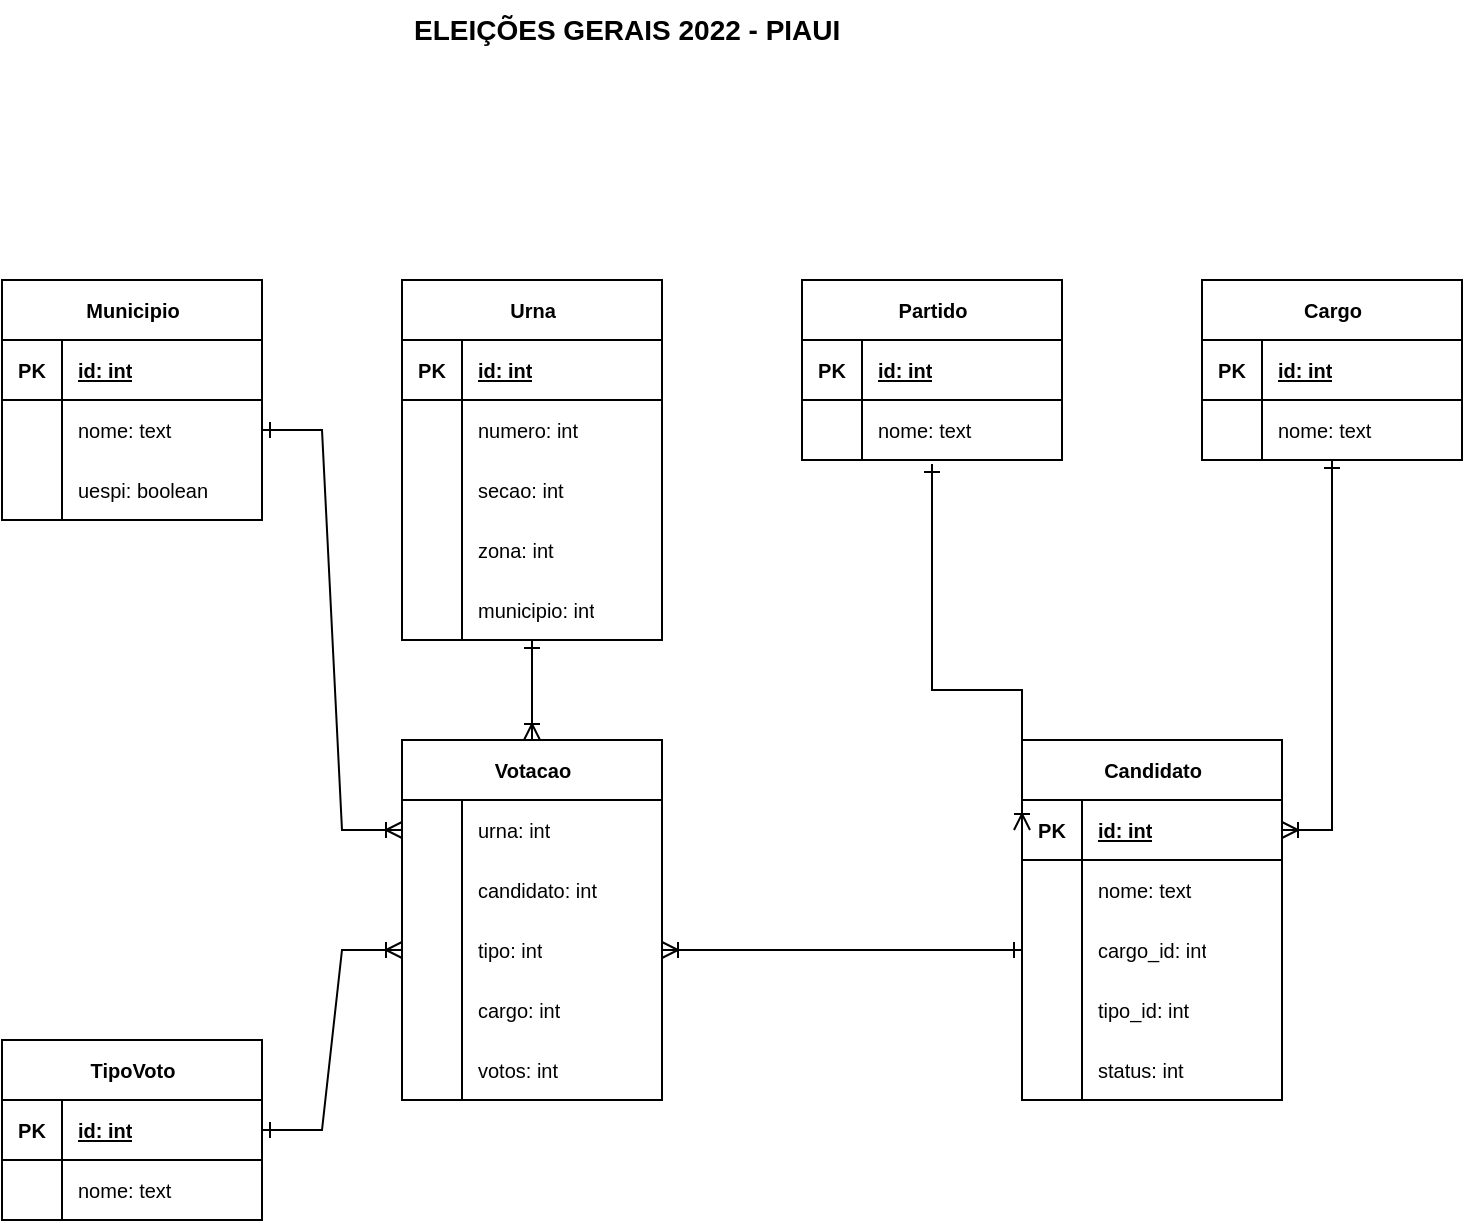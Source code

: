 <mxfile version="27.1.1">
  <diagram id="R2lEEEUBdFMjLlhIrx00" name="Page-1">
    <mxGraphModel dx="815" dy="437" grid="1" gridSize="10" guides="1" tooltips="1" connect="1" arrows="1" fold="1" page="1" pageScale="1" pageWidth="850" pageHeight="1100" math="0" shadow="0" extFonts="Permanent Marker^https://fonts.googleapis.com/css?family=Permanent+Marker">
      <root>
        <mxCell id="0" />
        <mxCell id="1" parent="0" />
        <mxCell id="AQKRHxxv-A2eePBHmz65-8" value="Municipio" style="shape=table;startSize=30;container=1;collapsible=1;childLayout=tableLayout;fixedRows=1;rowLines=0;fontStyle=1;align=center;resizeLast=1;html=1;fontSize=10;" parent="1" vertex="1">
          <mxGeometry x="80" y="200" width="130" height="120" as="geometry" />
        </mxCell>
        <mxCell id="AQKRHxxv-A2eePBHmz65-9" value="" style="shape=tableRow;horizontal=0;startSize=0;swimlaneHead=0;swimlaneBody=0;fillColor=none;collapsible=0;dropTarget=0;points=[[0,0.5],[1,0.5]];portConstraint=eastwest;top=0;left=0;right=0;bottom=1;fontSize=10;" parent="AQKRHxxv-A2eePBHmz65-8" vertex="1">
          <mxGeometry y="30" width="130" height="30" as="geometry" />
        </mxCell>
        <mxCell id="AQKRHxxv-A2eePBHmz65-10" value="PK" style="shape=partialRectangle;connectable=0;fillColor=none;top=0;left=0;bottom=0;right=0;fontStyle=1;overflow=hidden;whiteSpace=wrap;html=1;fontSize=10;" parent="AQKRHxxv-A2eePBHmz65-9" vertex="1">
          <mxGeometry width="30" height="30" as="geometry">
            <mxRectangle width="30" height="30" as="alternateBounds" />
          </mxGeometry>
        </mxCell>
        <mxCell id="AQKRHxxv-A2eePBHmz65-11" value="id: int" style="shape=partialRectangle;connectable=0;fillColor=none;top=0;left=0;bottom=0;right=0;align=left;spacingLeft=6;fontStyle=5;overflow=hidden;whiteSpace=wrap;html=1;fontSize=10;" parent="AQKRHxxv-A2eePBHmz65-9" vertex="1">
          <mxGeometry x="30" width="100" height="30" as="geometry">
            <mxRectangle width="100" height="30" as="alternateBounds" />
          </mxGeometry>
        </mxCell>
        <mxCell id="AQKRHxxv-A2eePBHmz65-12" value="" style="shape=tableRow;horizontal=0;startSize=0;swimlaneHead=0;swimlaneBody=0;fillColor=none;collapsible=0;dropTarget=0;points=[[0,0.5],[1,0.5]];portConstraint=eastwest;top=0;left=0;right=0;bottom=0;fontSize=10;" parent="AQKRHxxv-A2eePBHmz65-8" vertex="1">
          <mxGeometry y="60" width="130" height="30" as="geometry" />
        </mxCell>
        <mxCell id="AQKRHxxv-A2eePBHmz65-13" value="" style="shape=partialRectangle;connectable=0;fillColor=none;top=0;left=0;bottom=0;right=0;editable=1;overflow=hidden;whiteSpace=wrap;html=1;fontSize=10;" parent="AQKRHxxv-A2eePBHmz65-12" vertex="1">
          <mxGeometry width="30" height="30" as="geometry">
            <mxRectangle width="30" height="30" as="alternateBounds" />
          </mxGeometry>
        </mxCell>
        <mxCell id="AQKRHxxv-A2eePBHmz65-14" value="nome: text" style="shape=partialRectangle;connectable=0;fillColor=none;top=0;left=0;bottom=0;right=0;align=left;spacingLeft=6;overflow=hidden;whiteSpace=wrap;html=1;fontSize=10;" parent="AQKRHxxv-A2eePBHmz65-12" vertex="1">
          <mxGeometry x="30" width="100" height="30" as="geometry">
            <mxRectangle width="100" height="30" as="alternateBounds" />
          </mxGeometry>
        </mxCell>
        <mxCell id="AQKRHxxv-A2eePBHmz65-15" value="" style="shape=tableRow;horizontal=0;startSize=0;swimlaneHead=0;swimlaneBody=0;fillColor=none;collapsible=0;dropTarget=0;points=[[0,0.5],[1,0.5]];portConstraint=eastwest;top=0;left=0;right=0;bottom=0;fontSize=10;" parent="AQKRHxxv-A2eePBHmz65-8" vertex="1">
          <mxGeometry y="90" width="130" height="30" as="geometry" />
        </mxCell>
        <mxCell id="AQKRHxxv-A2eePBHmz65-16" value="" style="shape=partialRectangle;connectable=0;fillColor=none;top=0;left=0;bottom=0;right=0;editable=1;overflow=hidden;whiteSpace=wrap;html=1;fontSize=10;" parent="AQKRHxxv-A2eePBHmz65-15" vertex="1">
          <mxGeometry width="30" height="30" as="geometry">
            <mxRectangle width="30" height="30" as="alternateBounds" />
          </mxGeometry>
        </mxCell>
        <mxCell id="AQKRHxxv-A2eePBHmz65-17" value="uespi: boolean" style="shape=partialRectangle;connectable=0;fillColor=none;top=0;left=0;bottom=0;right=0;align=left;spacingLeft=6;overflow=hidden;whiteSpace=wrap;html=1;fontSize=10;" parent="AQKRHxxv-A2eePBHmz65-15" vertex="1">
          <mxGeometry x="30" width="100" height="30" as="geometry">
            <mxRectangle width="100" height="30" as="alternateBounds" />
          </mxGeometry>
        </mxCell>
        <mxCell id="AQKRHxxv-A2eePBHmz65-21" value="Partido" style="shape=table;startSize=30;container=1;collapsible=1;childLayout=tableLayout;fixedRows=1;rowLines=0;fontStyle=1;align=center;resizeLast=1;html=1;fontSize=10;" parent="1" vertex="1">
          <mxGeometry x="480" y="200" width="130" height="90" as="geometry" />
        </mxCell>
        <mxCell id="AQKRHxxv-A2eePBHmz65-22" value="" style="shape=tableRow;horizontal=0;startSize=0;swimlaneHead=0;swimlaneBody=0;fillColor=none;collapsible=0;dropTarget=0;points=[[0,0.5],[1,0.5]];portConstraint=eastwest;top=0;left=0;right=0;bottom=1;fontSize=10;" parent="AQKRHxxv-A2eePBHmz65-21" vertex="1">
          <mxGeometry y="30" width="130" height="30" as="geometry" />
        </mxCell>
        <mxCell id="AQKRHxxv-A2eePBHmz65-23" value="PK" style="shape=partialRectangle;connectable=0;fillColor=none;top=0;left=0;bottom=0;right=0;fontStyle=1;overflow=hidden;whiteSpace=wrap;html=1;fontSize=10;" parent="AQKRHxxv-A2eePBHmz65-22" vertex="1">
          <mxGeometry width="30" height="30" as="geometry">
            <mxRectangle width="30" height="30" as="alternateBounds" />
          </mxGeometry>
        </mxCell>
        <mxCell id="AQKRHxxv-A2eePBHmz65-24" value="id: int" style="shape=partialRectangle;connectable=0;fillColor=none;top=0;left=0;bottom=0;right=0;align=left;spacingLeft=6;fontStyle=5;overflow=hidden;whiteSpace=wrap;html=1;fontSize=10;" parent="AQKRHxxv-A2eePBHmz65-22" vertex="1">
          <mxGeometry x="30" width="100" height="30" as="geometry">
            <mxRectangle width="100" height="30" as="alternateBounds" />
          </mxGeometry>
        </mxCell>
        <mxCell id="AQKRHxxv-A2eePBHmz65-25" value="" style="shape=tableRow;horizontal=0;startSize=0;swimlaneHead=0;swimlaneBody=0;fillColor=none;collapsible=0;dropTarget=0;points=[[0,0.5],[1,0.5]];portConstraint=eastwest;top=0;left=0;right=0;bottom=0;fontSize=10;" parent="AQKRHxxv-A2eePBHmz65-21" vertex="1">
          <mxGeometry y="60" width="130" height="30" as="geometry" />
        </mxCell>
        <mxCell id="AQKRHxxv-A2eePBHmz65-26" value="" style="shape=partialRectangle;connectable=0;fillColor=none;top=0;left=0;bottom=0;right=0;editable=1;overflow=hidden;whiteSpace=wrap;html=1;fontSize=10;" parent="AQKRHxxv-A2eePBHmz65-25" vertex="1">
          <mxGeometry width="30" height="30" as="geometry">
            <mxRectangle width="30" height="30" as="alternateBounds" />
          </mxGeometry>
        </mxCell>
        <mxCell id="AQKRHxxv-A2eePBHmz65-27" value="nome: text" style="shape=partialRectangle;connectable=0;fillColor=none;top=0;left=0;bottom=0;right=0;align=left;spacingLeft=6;overflow=hidden;whiteSpace=wrap;html=1;fontSize=10;" parent="AQKRHxxv-A2eePBHmz65-25" vertex="1">
          <mxGeometry x="30" width="100" height="30" as="geometry">
            <mxRectangle width="100" height="30" as="alternateBounds" />
          </mxGeometry>
        </mxCell>
        <mxCell id="AQKRHxxv-A2eePBHmz65-93" style="edgeStyle=orthogonalEdgeStyle;rounded=0;orthogonalLoop=1;jettySize=auto;html=1;startArrow=ERone;startFill=0;endArrow=ERoneToMany;endFill=0;entryX=1;entryY=0.5;entryDx=0;entryDy=0;" parent="1" source="AQKRHxxv-A2eePBHmz65-31" target="AQKRHxxv-A2eePBHmz65-46" edge="1">
          <mxGeometry relative="1" as="geometry" />
        </mxCell>
        <mxCell id="AQKRHxxv-A2eePBHmz65-31" value="Cargo" style="shape=table;startSize=30;container=1;collapsible=1;childLayout=tableLayout;fixedRows=1;rowLines=0;fontStyle=1;align=center;resizeLast=1;html=1;fontSize=10;" parent="1" vertex="1">
          <mxGeometry x="680" y="200" width="130" height="90" as="geometry" />
        </mxCell>
        <mxCell id="AQKRHxxv-A2eePBHmz65-32" value="" style="shape=tableRow;horizontal=0;startSize=0;swimlaneHead=0;swimlaneBody=0;fillColor=none;collapsible=0;dropTarget=0;points=[[0,0.5],[1,0.5]];portConstraint=eastwest;top=0;left=0;right=0;bottom=1;fontSize=10;" parent="AQKRHxxv-A2eePBHmz65-31" vertex="1">
          <mxGeometry y="30" width="130" height="30" as="geometry" />
        </mxCell>
        <mxCell id="AQKRHxxv-A2eePBHmz65-33" value="PK" style="shape=partialRectangle;connectable=0;fillColor=none;top=0;left=0;bottom=0;right=0;fontStyle=1;overflow=hidden;whiteSpace=wrap;html=1;fontSize=10;" parent="AQKRHxxv-A2eePBHmz65-32" vertex="1">
          <mxGeometry width="30" height="30" as="geometry">
            <mxRectangle width="30" height="30" as="alternateBounds" />
          </mxGeometry>
        </mxCell>
        <mxCell id="AQKRHxxv-A2eePBHmz65-34" value="id: int" style="shape=partialRectangle;connectable=0;fillColor=none;top=0;left=0;bottom=0;right=0;align=left;spacingLeft=6;fontStyle=5;overflow=hidden;whiteSpace=wrap;html=1;fontSize=10;" parent="AQKRHxxv-A2eePBHmz65-32" vertex="1">
          <mxGeometry x="30" width="100" height="30" as="geometry">
            <mxRectangle width="100" height="30" as="alternateBounds" />
          </mxGeometry>
        </mxCell>
        <mxCell id="AQKRHxxv-A2eePBHmz65-35" value="" style="shape=tableRow;horizontal=0;startSize=0;swimlaneHead=0;swimlaneBody=0;fillColor=none;collapsible=0;dropTarget=0;points=[[0,0.5],[1,0.5]];portConstraint=eastwest;top=0;left=0;right=0;bottom=0;fontSize=10;" parent="AQKRHxxv-A2eePBHmz65-31" vertex="1">
          <mxGeometry y="60" width="130" height="30" as="geometry" />
        </mxCell>
        <mxCell id="AQKRHxxv-A2eePBHmz65-36" value="" style="shape=partialRectangle;connectable=0;fillColor=none;top=0;left=0;bottom=0;right=0;editable=1;overflow=hidden;whiteSpace=wrap;html=1;fontSize=10;" parent="AQKRHxxv-A2eePBHmz65-35" vertex="1">
          <mxGeometry width="30" height="30" as="geometry">
            <mxRectangle width="30" height="30" as="alternateBounds" />
          </mxGeometry>
        </mxCell>
        <mxCell id="AQKRHxxv-A2eePBHmz65-37" value="nome: text" style="shape=partialRectangle;connectable=0;fillColor=none;top=0;left=0;bottom=0;right=0;align=left;spacingLeft=6;overflow=hidden;whiteSpace=wrap;html=1;fontSize=10;" parent="AQKRHxxv-A2eePBHmz65-35" vertex="1">
          <mxGeometry x="30" width="100" height="30" as="geometry">
            <mxRectangle width="100" height="30" as="alternateBounds" />
          </mxGeometry>
        </mxCell>
        <mxCell id="AQKRHxxv-A2eePBHmz65-38" value="TipoVoto" style="shape=table;startSize=30;container=1;collapsible=1;childLayout=tableLayout;fixedRows=1;rowLines=0;fontStyle=1;align=center;resizeLast=1;html=1;fontSize=10;" parent="1" vertex="1">
          <mxGeometry x="80" y="580" width="130" height="90" as="geometry" />
        </mxCell>
        <mxCell id="AQKRHxxv-A2eePBHmz65-39" value="" style="shape=tableRow;horizontal=0;startSize=0;swimlaneHead=0;swimlaneBody=0;fillColor=none;collapsible=0;dropTarget=0;points=[[0,0.5],[1,0.5]];portConstraint=eastwest;top=0;left=0;right=0;bottom=1;fontSize=10;" parent="AQKRHxxv-A2eePBHmz65-38" vertex="1">
          <mxGeometry y="30" width="130" height="30" as="geometry" />
        </mxCell>
        <mxCell id="AQKRHxxv-A2eePBHmz65-40" value="PK" style="shape=partialRectangle;connectable=0;fillColor=none;top=0;left=0;bottom=0;right=0;fontStyle=1;overflow=hidden;whiteSpace=wrap;html=1;fontSize=10;" parent="AQKRHxxv-A2eePBHmz65-39" vertex="1">
          <mxGeometry width="30" height="30" as="geometry">
            <mxRectangle width="30" height="30" as="alternateBounds" />
          </mxGeometry>
        </mxCell>
        <mxCell id="AQKRHxxv-A2eePBHmz65-41" value="id: int" style="shape=partialRectangle;connectable=0;fillColor=none;top=0;left=0;bottom=0;right=0;align=left;spacingLeft=6;fontStyle=5;overflow=hidden;whiteSpace=wrap;html=1;fontSize=10;" parent="AQKRHxxv-A2eePBHmz65-39" vertex="1">
          <mxGeometry x="30" width="100" height="30" as="geometry">
            <mxRectangle width="100" height="30" as="alternateBounds" />
          </mxGeometry>
        </mxCell>
        <mxCell id="AQKRHxxv-A2eePBHmz65-42" value="" style="shape=tableRow;horizontal=0;startSize=0;swimlaneHead=0;swimlaneBody=0;fillColor=none;collapsible=0;dropTarget=0;points=[[0,0.5],[1,0.5]];portConstraint=eastwest;top=0;left=0;right=0;bottom=0;fontSize=10;" parent="AQKRHxxv-A2eePBHmz65-38" vertex="1">
          <mxGeometry y="60" width="130" height="30" as="geometry" />
        </mxCell>
        <mxCell id="AQKRHxxv-A2eePBHmz65-43" value="" style="shape=partialRectangle;connectable=0;fillColor=none;top=0;left=0;bottom=0;right=0;editable=1;overflow=hidden;whiteSpace=wrap;html=1;fontSize=10;" parent="AQKRHxxv-A2eePBHmz65-42" vertex="1">
          <mxGeometry width="30" height="30" as="geometry">
            <mxRectangle width="30" height="30" as="alternateBounds" />
          </mxGeometry>
        </mxCell>
        <mxCell id="AQKRHxxv-A2eePBHmz65-44" value="nome: text" style="shape=partialRectangle;connectable=0;fillColor=none;top=0;left=0;bottom=0;right=0;align=left;spacingLeft=6;overflow=hidden;whiteSpace=wrap;html=1;fontSize=10;" parent="AQKRHxxv-A2eePBHmz65-42" vertex="1">
          <mxGeometry x="30" width="100" height="30" as="geometry">
            <mxRectangle width="100" height="30" as="alternateBounds" />
          </mxGeometry>
        </mxCell>
        <mxCell id="AQKRHxxv-A2eePBHmz65-45" value="Candidato" style="shape=table;startSize=30;container=1;collapsible=1;childLayout=tableLayout;fixedRows=1;rowLines=0;fontStyle=1;align=center;resizeLast=1;html=1;fontSize=10;" parent="1" vertex="1">
          <mxGeometry x="590" y="430" width="130" height="180" as="geometry" />
        </mxCell>
        <mxCell id="AQKRHxxv-A2eePBHmz65-46" value="" style="shape=tableRow;horizontal=0;startSize=0;swimlaneHead=0;swimlaneBody=0;fillColor=none;collapsible=0;dropTarget=0;points=[[0,0.5],[1,0.5]];portConstraint=eastwest;top=0;left=0;right=0;bottom=1;fontSize=10;" parent="AQKRHxxv-A2eePBHmz65-45" vertex="1">
          <mxGeometry y="30" width="130" height="30" as="geometry" />
        </mxCell>
        <mxCell id="AQKRHxxv-A2eePBHmz65-47" value="PK" style="shape=partialRectangle;connectable=0;fillColor=none;top=0;left=0;bottom=0;right=0;fontStyle=1;overflow=hidden;whiteSpace=wrap;html=1;fontSize=10;" parent="AQKRHxxv-A2eePBHmz65-46" vertex="1">
          <mxGeometry width="30" height="30" as="geometry">
            <mxRectangle width="30" height="30" as="alternateBounds" />
          </mxGeometry>
        </mxCell>
        <mxCell id="AQKRHxxv-A2eePBHmz65-48" value="id: int" style="shape=partialRectangle;connectable=0;fillColor=none;top=0;left=0;bottom=0;right=0;align=left;spacingLeft=6;fontStyle=5;overflow=hidden;whiteSpace=wrap;html=1;fontSize=10;" parent="AQKRHxxv-A2eePBHmz65-46" vertex="1">
          <mxGeometry x="30" width="100" height="30" as="geometry">
            <mxRectangle width="100" height="30" as="alternateBounds" />
          </mxGeometry>
        </mxCell>
        <mxCell id="AQKRHxxv-A2eePBHmz65-49" value="" style="shape=tableRow;horizontal=0;startSize=0;swimlaneHead=0;swimlaneBody=0;fillColor=none;collapsible=0;dropTarget=0;points=[[0,0.5],[1,0.5]];portConstraint=eastwest;top=0;left=0;right=0;bottom=0;fontSize=10;" parent="AQKRHxxv-A2eePBHmz65-45" vertex="1">
          <mxGeometry y="60" width="130" height="30" as="geometry" />
        </mxCell>
        <mxCell id="AQKRHxxv-A2eePBHmz65-50" value="" style="shape=partialRectangle;connectable=0;fillColor=none;top=0;left=0;bottom=0;right=0;editable=1;overflow=hidden;whiteSpace=wrap;html=1;fontSize=10;" parent="AQKRHxxv-A2eePBHmz65-49" vertex="1">
          <mxGeometry width="30" height="30" as="geometry">
            <mxRectangle width="30" height="30" as="alternateBounds" />
          </mxGeometry>
        </mxCell>
        <mxCell id="AQKRHxxv-A2eePBHmz65-51" value="nome: text" style="shape=partialRectangle;connectable=0;fillColor=none;top=0;left=0;bottom=0;right=0;align=left;spacingLeft=6;overflow=hidden;whiteSpace=wrap;html=1;fontSize=10;" parent="AQKRHxxv-A2eePBHmz65-49" vertex="1">
          <mxGeometry x="30" width="100" height="30" as="geometry">
            <mxRectangle width="100" height="30" as="alternateBounds" />
          </mxGeometry>
        </mxCell>
        <mxCell id="AQKRHxxv-A2eePBHmz65-52" value="" style="shape=tableRow;horizontal=0;startSize=0;swimlaneHead=0;swimlaneBody=0;fillColor=none;collapsible=0;dropTarget=0;points=[[0,0.5],[1,0.5]];portConstraint=eastwest;top=0;left=0;right=0;bottom=0;fontSize=10;" parent="AQKRHxxv-A2eePBHmz65-45" vertex="1">
          <mxGeometry y="90" width="130" height="30" as="geometry" />
        </mxCell>
        <mxCell id="AQKRHxxv-A2eePBHmz65-53" value="" style="shape=partialRectangle;connectable=0;fillColor=none;top=0;left=0;bottom=0;right=0;editable=1;overflow=hidden;whiteSpace=wrap;html=1;fontSize=10;" parent="AQKRHxxv-A2eePBHmz65-52" vertex="1">
          <mxGeometry width="30" height="30" as="geometry">
            <mxRectangle width="30" height="30" as="alternateBounds" />
          </mxGeometry>
        </mxCell>
        <mxCell id="AQKRHxxv-A2eePBHmz65-54" value="cargo_id: int" style="shape=partialRectangle;connectable=0;fillColor=none;top=0;left=0;bottom=0;right=0;align=left;spacingLeft=6;overflow=hidden;whiteSpace=wrap;html=1;fontSize=10;" parent="AQKRHxxv-A2eePBHmz65-52" vertex="1">
          <mxGeometry x="30" width="100" height="30" as="geometry">
            <mxRectangle width="100" height="30" as="alternateBounds" />
          </mxGeometry>
        </mxCell>
        <mxCell id="AQKRHxxv-A2eePBHmz65-55" value="" style="shape=tableRow;horizontal=0;startSize=0;swimlaneHead=0;swimlaneBody=0;fillColor=none;collapsible=0;dropTarget=0;points=[[0,0.5],[1,0.5]];portConstraint=eastwest;top=0;left=0;right=0;bottom=0;fontSize=10;" parent="AQKRHxxv-A2eePBHmz65-45" vertex="1">
          <mxGeometry y="120" width="130" height="30" as="geometry" />
        </mxCell>
        <mxCell id="AQKRHxxv-A2eePBHmz65-56" value="" style="shape=partialRectangle;connectable=0;fillColor=none;top=0;left=0;bottom=0;right=0;editable=1;overflow=hidden;whiteSpace=wrap;html=1;fontSize=10;" parent="AQKRHxxv-A2eePBHmz65-55" vertex="1">
          <mxGeometry width="30" height="30" as="geometry">
            <mxRectangle width="30" height="30" as="alternateBounds" />
          </mxGeometry>
        </mxCell>
        <mxCell id="AQKRHxxv-A2eePBHmz65-57" value="tipo_id: int" style="shape=partialRectangle;connectable=0;fillColor=none;top=0;left=0;bottom=0;right=0;align=left;spacingLeft=6;overflow=hidden;whiteSpace=wrap;html=1;fontSize=10;" parent="AQKRHxxv-A2eePBHmz65-55" vertex="1">
          <mxGeometry x="30" width="100" height="30" as="geometry">
            <mxRectangle width="100" height="30" as="alternateBounds" />
          </mxGeometry>
        </mxCell>
        <mxCell id="AQKRHxxv-A2eePBHmz65-58" value="" style="shape=tableRow;horizontal=0;startSize=0;swimlaneHead=0;swimlaneBody=0;fillColor=none;collapsible=0;dropTarget=0;points=[[0,0.5],[1,0.5]];portConstraint=eastwest;top=0;left=0;right=0;bottom=0;fontSize=10;" parent="AQKRHxxv-A2eePBHmz65-45" vertex="1">
          <mxGeometry y="150" width="130" height="30" as="geometry" />
        </mxCell>
        <mxCell id="AQKRHxxv-A2eePBHmz65-59" value="" style="shape=partialRectangle;connectable=0;fillColor=none;top=0;left=0;bottom=0;right=0;editable=1;overflow=hidden;whiteSpace=wrap;html=1;fontSize=10;" parent="AQKRHxxv-A2eePBHmz65-58" vertex="1">
          <mxGeometry width="30" height="30" as="geometry">
            <mxRectangle width="30" height="30" as="alternateBounds" />
          </mxGeometry>
        </mxCell>
        <mxCell id="AQKRHxxv-A2eePBHmz65-60" value="status: int" style="shape=partialRectangle;connectable=0;fillColor=none;top=0;left=0;bottom=0;right=0;align=left;spacingLeft=6;overflow=hidden;whiteSpace=wrap;html=1;fontSize=10;" parent="AQKRHxxv-A2eePBHmz65-58" vertex="1">
          <mxGeometry x="30" width="100" height="30" as="geometry">
            <mxRectangle width="100" height="30" as="alternateBounds" />
          </mxGeometry>
        </mxCell>
        <mxCell id="AQKRHxxv-A2eePBHmz65-61" value="Votacao" style="shape=table;startSize=30;container=1;collapsible=1;childLayout=tableLayout;fixedRows=1;rowLines=0;fontStyle=1;align=center;resizeLast=1;html=1;fontSize=10;" parent="1" vertex="1">
          <mxGeometry x="280" y="430" width="130" height="180" as="geometry" />
        </mxCell>
        <mxCell id="AQKRHxxv-A2eePBHmz65-74" value="" style="shape=tableRow;horizontal=0;startSize=0;swimlaneHead=0;swimlaneBody=0;fillColor=none;collapsible=0;dropTarget=0;points=[[0,0.5],[1,0.5]];portConstraint=eastwest;top=0;left=0;right=0;bottom=0;fontSize=10;" parent="AQKRHxxv-A2eePBHmz65-61" vertex="1">
          <mxGeometry y="30" width="130" height="30" as="geometry" />
        </mxCell>
        <mxCell id="AQKRHxxv-A2eePBHmz65-75" value="" style="shape=partialRectangle;connectable=0;fillColor=none;top=0;left=0;bottom=0;right=0;editable=1;overflow=hidden;whiteSpace=wrap;html=1;fontSize=10;" parent="AQKRHxxv-A2eePBHmz65-74" vertex="1">
          <mxGeometry width="30" height="30" as="geometry">
            <mxRectangle width="30" height="30" as="alternateBounds" />
          </mxGeometry>
        </mxCell>
        <mxCell id="AQKRHxxv-A2eePBHmz65-76" value="urna: int" style="shape=partialRectangle;connectable=0;fillColor=none;top=0;left=0;bottom=0;right=0;align=left;spacingLeft=6;overflow=hidden;whiteSpace=wrap;html=1;fontSize=10;" parent="AQKRHxxv-A2eePBHmz65-74" vertex="1">
          <mxGeometry x="30" width="100" height="30" as="geometry">
            <mxRectangle width="100" height="30" as="alternateBounds" />
          </mxGeometry>
        </mxCell>
        <mxCell id="AQKRHxxv-A2eePBHmz65-77" value="" style="shape=tableRow;horizontal=0;startSize=0;swimlaneHead=0;swimlaneBody=0;fillColor=none;collapsible=0;dropTarget=0;points=[[0,0.5],[1,0.5]];portConstraint=eastwest;top=0;left=0;right=0;bottom=0;fontSize=10;" parent="AQKRHxxv-A2eePBHmz65-61" vertex="1">
          <mxGeometry y="60" width="130" height="30" as="geometry" />
        </mxCell>
        <mxCell id="AQKRHxxv-A2eePBHmz65-78" value="" style="shape=partialRectangle;connectable=0;fillColor=none;top=0;left=0;bottom=0;right=0;editable=1;overflow=hidden;whiteSpace=wrap;html=1;fontSize=10;" parent="AQKRHxxv-A2eePBHmz65-77" vertex="1">
          <mxGeometry width="30" height="30" as="geometry">
            <mxRectangle width="30" height="30" as="alternateBounds" />
          </mxGeometry>
        </mxCell>
        <mxCell id="AQKRHxxv-A2eePBHmz65-79" value="candidato: int" style="shape=partialRectangle;connectable=0;fillColor=none;top=0;left=0;bottom=0;right=0;align=left;spacingLeft=6;overflow=hidden;whiteSpace=wrap;html=1;fontSize=10;" parent="AQKRHxxv-A2eePBHmz65-77" vertex="1">
          <mxGeometry x="30" width="100" height="30" as="geometry">
            <mxRectangle width="100" height="30" as="alternateBounds" />
          </mxGeometry>
        </mxCell>
        <mxCell id="AQKRHxxv-A2eePBHmz65-80" value="" style="shape=tableRow;horizontal=0;startSize=0;swimlaneHead=0;swimlaneBody=0;fillColor=none;collapsible=0;dropTarget=0;points=[[0,0.5],[1,0.5]];portConstraint=eastwest;top=0;left=0;right=0;bottom=0;fontSize=10;" parent="AQKRHxxv-A2eePBHmz65-61" vertex="1">
          <mxGeometry y="90" width="130" height="30" as="geometry" />
        </mxCell>
        <mxCell id="AQKRHxxv-A2eePBHmz65-81" value="" style="shape=partialRectangle;connectable=0;fillColor=none;top=0;left=0;bottom=0;right=0;editable=1;overflow=hidden;whiteSpace=wrap;html=1;fontSize=10;" parent="AQKRHxxv-A2eePBHmz65-80" vertex="1">
          <mxGeometry width="30" height="30" as="geometry">
            <mxRectangle width="30" height="30" as="alternateBounds" />
          </mxGeometry>
        </mxCell>
        <mxCell id="AQKRHxxv-A2eePBHmz65-82" value="tipo: int" style="shape=partialRectangle;connectable=0;fillColor=none;top=0;left=0;bottom=0;right=0;align=left;spacingLeft=6;overflow=hidden;whiteSpace=wrap;html=1;fontSize=10;" parent="AQKRHxxv-A2eePBHmz65-80" vertex="1">
          <mxGeometry x="30" width="100" height="30" as="geometry">
            <mxRectangle width="100" height="30" as="alternateBounds" />
          </mxGeometry>
        </mxCell>
        <mxCell id="AQKRHxxv-A2eePBHmz65-83" value="" style="shape=tableRow;horizontal=0;startSize=0;swimlaneHead=0;swimlaneBody=0;fillColor=none;collapsible=0;dropTarget=0;points=[[0,0.5],[1,0.5]];portConstraint=eastwest;top=0;left=0;right=0;bottom=0;fontSize=10;" parent="AQKRHxxv-A2eePBHmz65-61" vertex="1">
          <mxGeometry y="120" width="130" height="30" as="geometry" />
        </mxCell>
        <mxCell id="AQKRHxxv-A2eePBHmz65-84" value="" style="shape=partialRectangle;connectable=0;fillColor=none;top=0;left=0;bottom=0;right=0;editable=1;overflow=hidden;whiteSpace=wrap;html=1;fontSize=10;" parent="AQKRHxxv-A2eePBHmz65-83" vertex="1">
          <mxGeometry width="30" height="30" as="geometry">
            <mxRectangle width="30" height="30" as="alternateBounds" />
          </mxGeometry>
        </mxCell>
        <mxCell id="AQKRHxxv-A2eePBHmz65-85" value="cargo: int" style="shape=partialRectangle;connectable=0;fillColor=none;top=0;left=0;bottom=0;right=0;align=left;spacingLeft=6;overflow=hidden;whiteSpace=wrap;html=1;fontSize=10;" parent="AQKRHxxv-A2eePBHmz65-83" vertex="1">
          <mxGeometry x="30" width="100" height="30" as="geometry">
            <mxRectangle width="100" height="30" as="alternateBounds" />
          </mxGeometry>
        </mxCell>
        <mxCell id="AQKRHxxv-A2eePBHmz65-86" value="" style="shape=tableRow;horizontal=0;startSize=0;swimlaneHead=0;swimlaneBody=0;fillColor=none;collapsible=0;dropTarget=0;points=[[0,0.5],[1,0.5]];portConstraint=eastwest;top=0;left=0;right=0;bottom=0;fontSize=10;" parent="AQKRHxxv-A2eePBHmz65-61" vertex="1">
          <mxGeometry y="150" width="130" height="30" as="geometry" />
        </mxCell>
        <mxCell id="AQKRHxxv-A2eePBHmz65-87" value="" style="shape=partialRectangle;connectable=0;fillColor=none;top=0;left=0;bottom=0;right=0;editable=1;overflow=hidden;whiteSpace=wrap;html=1;fontSize=10;" parent="AQKRHxxv-A2eePBHmz65-86" vertex="1">
          <mxGeometry width="30" height="30" as="geometry">
            <mxRectangle width="30" height="30" as="alternateBounds" />
          </mxGeometry>
        </mxCell>
        <mxCell id="AQKRHxxv-A2eePBHmz65-88" value="votos: int" style="shape=partialRectangle;connectable=0;fillColor=none;top=0;left=0;bottom=0;right=0;align=left;spacingLeft=6;overflow=hidden;whiteSpace=wrap;html=1;fontSize=10;" parent="AQKRHxxv-A2eePBHmz65-86" vertex="1">
          <mxGeometry x="30" width="100" height="30" as="geometry">
            <mxRectangle width="100" height="30" as="alternateBounds" />
          </mxGeometry>
        </mxCell>
        <mxCell id="AQKRHxxv-A2eePBHmz65-94" style="edgeStyle=orthogonalEdgeStyle;rounded=0;orthogonalLoop=1;jettySize=auto;html=1;startArrow=ERone;startFill=0;endArrow=ERoneToMany;endFill=0;entryX=0;entryY=0.5;entryDx=0;entryDy=0;exitX=0.5;exitY=1.067;exitDx=0;exitDy=0;exitPerimeter=0;" parent="1" source="AQKRHxxv-A2eePBHmz65-25" target="AQKRHxxv-A2eePBHmz65-46" edge="1">
          <mxGeometry relative="1" as="geometry">
            <mxPoint x="562.5" y="310" as="sourcePoint" />
            <mxPoint x="527.5" y="525" as="targetPoint" />
            <Array as="points">
              <mxPoint x="545" y="405" />
            </Array>
          </mxGeometry>
        </mxCell>
        <mxCell id="AQKRHxxv-A2eePBHmz65-95" value="" style="edgeStyle=entityRelationEdgeStyle;fontSize=12;html=1;endArrow=ERoneToMany;rounded=0;exitX=1;exitY=0.5;exitDx=0;exitDy=0;entryX=0;entryY=0.5;entryDx=0;entryDy=0;startArrow=ERone;startFill=0;" parent="1" source="AQKRHxxv-A2eePBHmz65-12" edge="1">
          <mxGeometry width="100" height="100" relative="1" as="geometry">
            <mxPoint x="210" y="275" as="sourcePoint" />
            <mxPoint x="280" y="475" as="targetPoint" />
            <Array as="points">
              <mxPoint x="210" y="470" />
            </Array>
          </mxGeometry>
        </mxCell>
        <mxCell id="AQKRHxxv-A2eePBHmz65-96" value="" style="edgeStyle=entityRelationEdgeStyle;fontSize=12;html=1;endArrow=ERoneToMany;rounded=0;exitX=1;exitY=0.5;exitDx=0;exitDy=0;entryX=0;entryY=0.5;entryDx=0;entryDy=0;startArrow=ERone;startFill=0;" parent="1" source="AQKRHxxv-A2eePBHmz65-39" target="AQKRHxxv-A2eePBHmz65-80" edge="1">
          <mxGeometry width="100" height="100" relative="1" as="geometry">
            <mxPoint x="160" y="480" as="sourcePoint" />
            <mxPoint x="245" y="610" as="targetPoint" />
            <Array as="points">
              <mxPoint x="160" y="675" />
            </Array>
          </mxGeometry>
        </mxCell>
        <mxCell id="AQKRHxxv-A2eePBHmz65-97" style="edgeStyle=orthogonalEdgeStyle;rounded=0;orthogonalLoop=1;jettySize=auto;html=1;startArrow=ERone;startFill=0;endArrow=ERoneToMany;endFill=0;exitX=0;exitY=0.5;exitDx=0;exitDy=0;entryX=1;entryY=0.5;entryDx=0;entryDy=0;" parent="1" source="AQKRHxxv-A2eePBHmz65-52" target="AQKRHxxv-A2eePBHmz65-80" edge="1">
          <mxGeometry relative="1" as="geometry">
            <mxPoint x="480" y="529.99" as="sourcePoint" />
            <mxPoint x="425" y="570" as="targetPoint" />
            <Array as="points">
              <mxPoint x="560" y="535" />
              <mxPoint x="560" y="535" />
            </Array>
          </mxGeometry>
        </mxCell>
        <mxCell id="AQKRHxxv-A2eePBHmz65-98" value="&lt;b&gt;&lt;font style=&quot;font-size: 14px;&quot;&gt;ELEIÇÕES GERAIS 2022 - PIAUI&lt;/font&gt;&lt;/b&gt;" style="text;strokeColor=none;fillColor=none;spacingLeft=4;spacingRight=4;overflow=hidden;rotatable=0;points=[[0,0.5],[1,0.5]];portConstraint=eastwest;fontSize=12;whiteSpace=wrap;html=1;" parent="1" vertex="1">
          <mxGeometry x="280" y="60" width="290" height="30" as="geometry" />
        </mxCell>
        <mxCell id="gusC91iKbZrwZs4kFyfm-27" style="edgeStyle=orthogonalEdgeStyle;rounded=0;orthogonalLoop=1;jettySize=auto;html=1;entryX=0.5;entryY=0;entryDx=0;entryDy=0;endArrow=ERoneToMany;endFill=0;startArrow=ERone;startFill=0;" edge="1" parent="1" source="gusC91iKbZrwZs4kFyfm-11" target="AQKRHxxv-A2eePBHmz65-61">
          <mxGeometry relative="1" as="geometry" />
        </mxCell>
        <mxCell id="gusC91iKbZrwZs4kFyfm-11" value="Urna" style="shape=table;startSize=30;container=1;collapsible=1;childLayout=tableLayout;fixedRows=1;rowLines=0;fontStyle=1;align=center;resizeLast=1;html=1;fontSize=10;" vertex="1" parent="1">
          <mxGeometry x="280" y="200" width="130" height="180" as="geometry" />
        </mxCell>
        <mxCell id="gusC91iKbZrwZs4kFyfm-12" value="" style="shape=tableRow;horizontal=0;startSize=0;swimlaneHead=0;swimlaneBody=0;fillColor=none;collapsible=0;dropTarget=0;points=[[0,0.5],[1,0.5]];portConstraint=eastwest;top=0;left=0;right=0;bottom=1;fontSize=10;" vertex="1" parent="gusC91iKbZrwZs4kFyfm-11">
          <mxGeometry y="30" width="130" height="30" as="geometry" />
        </mxCell>
        <mxCell id="gusC91iKbZrwZs4kFyfm-13" value="PK" style="shape=partialRectangle;connectable=0;fillColor=none;top=0;left=0;bottom=0;right=0;fontStyle=1;overflow=hidden;whiteSpace=wrap;html=1;fontSize=10;" vertex="1" parent="gusC91iKbZrwZs4kFyfm-12">
          <mxGeometry width="30" height="30" as="geometry">
            <mxRectangle width="30" height="30" as="alternateBounds" />
          </mxGeometry>
        </mxCell>
        <mxCell id="gusC91iKbZrwZs4kFyfm-14" value="id: int" style="shape=partialRectangle;connectable=0;fillColor=none;top=0;left=0;bottom=0;right=0;align=left;spacingLeft=6;fontStyle=5;overflow=hidden;whiteSpace=wrap;html=1;fontSize=10;" vertex="1" parent="gusC91iKbZrwZs4kFyfm-12">
          <mxGeometry x="30" width="100" height="30" as="geometry">
            <mxRectangle width="100" height="30" as="alternateBounds" />
          </mxGeometry>
        </mxCell>
        <mxCell id="gusC91iKbZrwZs4kFyfm-15" value="" style="shape=tableRow;horizontal=0;startSize=0;swimlaneHead=0;swimlaneBody=0;fillColor=none;collapsible=0;dropTarget=0;points=[[0,0.5],[1,0.5]];portConstraint=eastwest;top=0;left=0;right=0;bottom=0;fontSize=10;" vertex="1" parent="gusC91iKbZrwZs4kFyfm-11">
          <mxGeometry y="60" width="130" height="30" as="geometry" />
        </mxCell>
        <mxCell id="gusC91iKbZrwZs4kFyfm-16" value="" style="shape=partialRectangle;connectable=0;fillColor=none;top=0;left=0;bottom=0;right=0;editable=1;overflow=hidden;whiteSpace=wrap;html=1;fontSize=10;" vertex="1" parent="gusC91iKbZrwZs4kFyfm-15">
          <mxGeometry width="30" height="30" as="geometry">
            <mxRectangle width="30" height="30" as="alternateBounds" />
          </mxGeometry>
        </mxCell>
        <mxCell id="gusC91iKbZrwZs4kFyfm-17" value="numero: int" style="shape=partialRectangle;connectable=0;fillColor=none;top=0;left=0;bottom=0;right=0;align=left;spacingLeft=6;overflow=hidden;whiteSpace=wrap;html=1;fontSize=10;" vertex="1" parent="gusC91iKbZrwZs4kFyfm-15">
          <mxGeometry x="30" width="100" height="30" as="geometry">
            <mxRectangle width="100" height="30" as="alternateBounds" />
          </mxGeometry>
        </mxCell>
        <mxCell id="gusC91iKbZrwZs4kFyfm-18" value="" style="shape=tableRow;horizontal=0;startSize=0;swimlaneHead=0;swimlaneBody=0;fillColor=none;collapsible=0;dropTarget=0;points=[[0,0.5],[1,0.5]];portConstraint=eastwest;top=0;left=0;right=0;bottom=0;fontSize=10;" vertex="1" parent="gusC91iKbZrwZs4kFyfm-11">
          <mxGeometry y="90" width="130" height="30" as="geometry" />
        </mxCell>
        <mxCell id="gusC91iKbZrwZs4kFyfm-19" value="" style="shape=partialRectangle;connectable=0;fillColor=none;top=0;left=0;bottom=0;right=0;editable=1;overflow=hidden;whiteSpace=wrap;html=1;fontSize=10;" vertex="1" parent="gusC91iKbZrwZs4kFyfm-18">
          <mxGeometry width="30" height="30" as="geometry">
            <mxRectangle width="30" height="30" as="alternateBounds" />
          </mxGeometry>
        </mxCell>
        <mxCell id="gusC91iKbZrwZs4kFyfm-20" value="secao: int" style="shape=partialRectangle;connectable=0;fillColor=none;top=0;left=0;bottom=0;right=0;align=left;spacingLeft=6;overflow=hidden;whiteSpace=wrap;html=1;fontSize=10;" vertex="1" parent="gusC91iKbZrwZs4kFyfm-18">
          <mxGeometry x="30" width="100" height="30" as="geometry">
            <mxRectangle width="100" height="30" as="alternateBounds" />
          </mxGeometry>
        </mxCell>
        <mxCell id="gusC91iKbZrwZs4kFyfm-21" value="" style="shape=tableRow;horizontal=0;startSize=0;swimlaneHead=0;swimlaneBody=0;fillColor=none;collapsible=0;dropTarget=0;points=[[0,0.5],[1,0.5]];portConstraint=eastwest;top=0;left=0;right=0;bottom=0;fontSize=10;" vertex="1" parent="gusC91iKbZrwZs4kFyfm-11">
          <mxGeometry y="120" width="130" height="30" as="geometry" />
        </mxCell>
        <mxCell id="gusC91iKbZrwZs4kFyfm-22" value="" style="shape=partialRectangle;connectable=0;fillColor=none;top=0;left=0;bottom=0;right=0;editable=1;overflow=hidden;whiteSpace=wrap;html=1;fontSize=10;" vertex="1" parent="gusC91iKbZrwZs4kFyfm-21">
          <mxGeometry width="30" height="30" as="geometry">
            <mxRectangle width="30" height="30" as="alternateBounds" />
          </mxGeometry>
        </mxCell>
        <mxCell id="gusC91iKbZrwZs4kFyfm-23" value="zona: int" style="shape=partialRectangle;connectable=0;fillColor=none;top=0;left=0;bottom=0;right=0;align=left;spacingLeft=6;overflow=hidden;whiteSpace=wrap;html=1;fontSize=10;" vertex="1" parent="gusC91iKbZrwZs4kFyfm-21">
          <mxGeometry x="30" width="100" height="30" as="geometry">
            <mxRectangle width="100" height="30" as="alternateBounds" />
          </mxGeometry>
        </mxCell>
        <mxCell id="gusC91iKbZrwZs4kFyfm-24" value="" style="shape=tableRow;horizontal=0;startSize=0;swimlaneHead=0;swimlaneBody=0;fillColor=none;collapsible=0;dropTarget=0;points=[[0,0.5],[1,0.5]];portConstraint=eastwest;top=0;left=0;right=0;bottom=0;fontSize=10;" vertex="1" parent="gusC91iKbZrwZs4kFyfm-11">
          <mxGeometry y="150" width="130" height="30" as="geometry" />
        </mxCell>
        <mxCell id="gusC91iKbZrwZs4kFyfm-25" value="" style="shape=partialRectangle;connectable=0;fillColor=none;top=0;left=0;bottom=0;right=0;editable=1;overflow=hidden;whiteSpace=wrap;html=1;fontSize=10;" vertex="1" parent="gusC91iKbZrwZs4kFyfm-24">
          <mxGeometry width="30" height="30" as="geometry">
            <mxRectangle width="30" height="30" as="alternateBounds" />
          </mxGeometry>
        </mxCell>
        <mxCell id="gusC91iKbZrwZs4kFyfm-26" value="municipio: int" style="shape=partialRectangle;connectable=0;fillColor=none;top=0;left=0;bottom=0;right=0;align=left;spacingLeft=6;overflow=hidden;whiteSpace=wrap;html=1;fontSize=10;" vertex="1" parent="gusC91iKbZrwZs4kFyfm-24">
          <mxGeometry x="30" width="100" height="30" as="geometry">
            <mxRectangle width="100" height="30" as="alternateBounds" />
          </mxGeometry>
        </mxCell>
      </root>
    </mxGraphModel>
  </diagram>
</mxfile>
